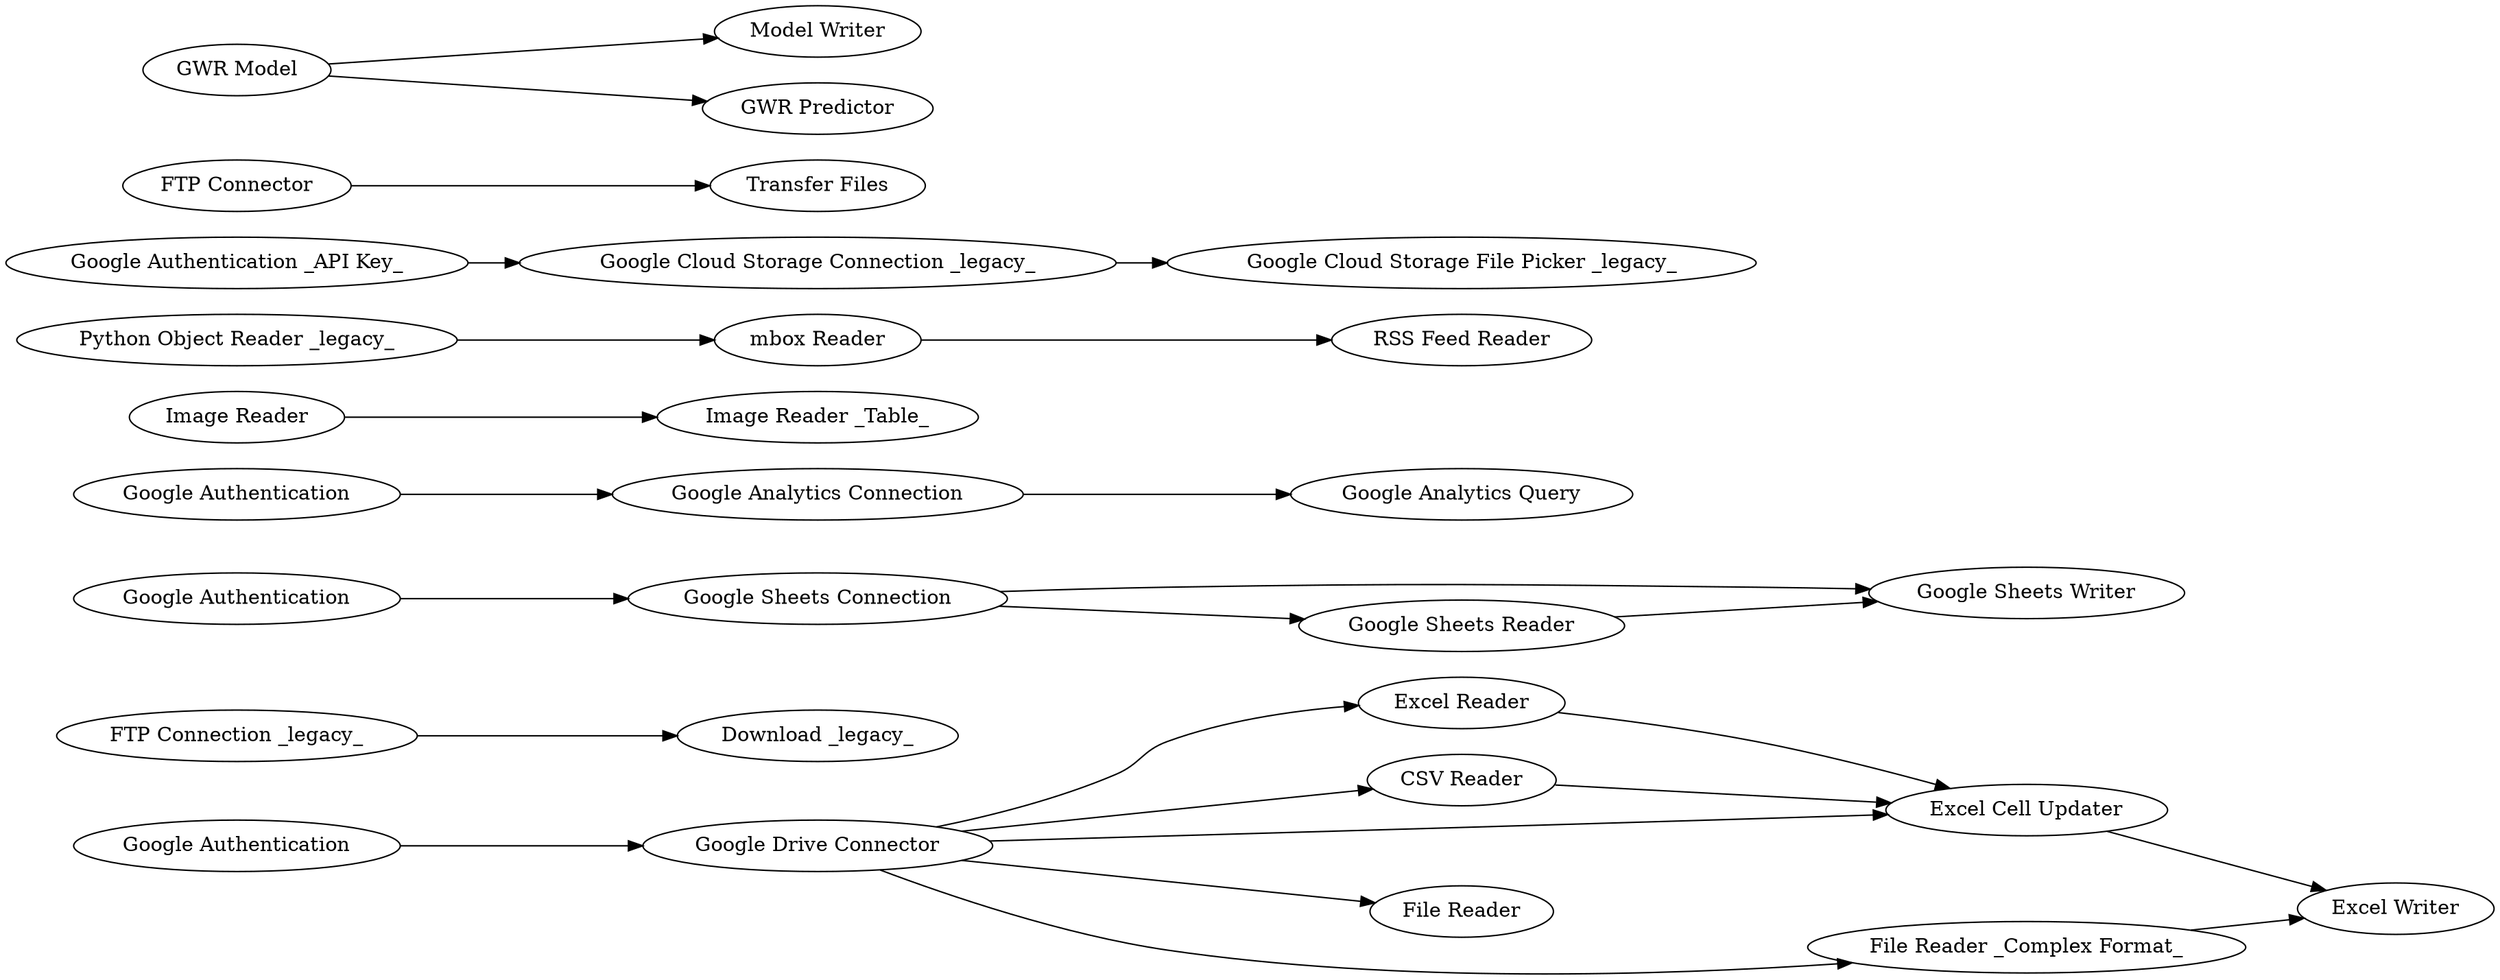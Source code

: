 digraph {
	"4261230401833469646_24" [label="Excel Cell Updater"]
	"4261230401833469646_49" [label="FTP Connection _legacy_"]
	"4261230401833469646_35" [label="Google Sheets Writer"]
	"4261230401833469646_43" [label="Google Analytics Connection"]
	"4261230401833469646_14" [label="Image Reader _Table_"]
	"4261230401833469646_22" [label="mbox Reader"]
	"4261230401833469646_1" [label="Excel Reader"]
	"4261230401833469646_3" [label="File Reader _Complex Format_"]
	"4261230401833469646_12" [label="Python Object Reader _legacy_"]
	"4261230401833469646_41" [label="Google Authentication _API Key_"]
	"4261230401833469646_34" [label="Google Sheets Connection"]
	"4261230401833469646_52" [label="Transfer Files"]
	"4261230401833469646_33" [label="Google Cloud Storage File Picker _legacy_"]
	"4261230401833469646_40" [label="Google Authentication"]
	"4261230401833469646_54" [label="GWR Model"]
	"4261230401833469646_11" [label="RSS Feed Reader"]
	"4261230401833469646_2" [label="File Reader"]
	"4261230401833469646_29" [label="Model Writer"]
	"4261230401833469646_44" [label="Google Analytics Query"]
	"4261230401833469646_48" [label="FTP Connector"]
	"4261230401833469646_38" [label="Google Authentication"]
	"4261230401833469646_42" [label="Download _legacy_"]
	"4261230401833469646_31" [label="Google Drive Connector"]
	"4261230401833469646_25" [label="Excel Writer"]
	"4261230401833469646_45" [label="Google Authentication"]
	"4261230401833469646_39" [label="Google Cloud Storage Connection _legacy_"]
	"4261230401833469646_55" [label="GWR Predictor"]
	"4261230401833469646_18" [label="Google Sheets Reader"]
	"4261230401833469646_13" [label="Image Reader"]
	"4261230401833469646_4" [label="CSV Reader"]
	"4261230401833469646_48" -> "4261230401833469646_52"
	"4261230401833469646_31" -> "4261230401833469646_3"
	"4261230401833469646_1" -> "4261230401833469646_24"
	"4261230401833469646_49" -> "4261230401833469646_42"
	"4261230401833469646_13" -> "4261230401833469646_14"
	"4261230401833469646_43" -> "4261230401833469646_44"
	"4261230401833469646_31" -> "4261230401833469646_2"
	"4261230401833469646_34" -> "4261230401833469646_35"
	"4261230401833469646_41" -> "4261230401833469646_39"
	"4261230401833469646_31" -> "4261230401833469646_4"
	"4261230401833469646_31" -> "4261230401833469646_24"
	"4261230401833469646_12" -> "4261230401833469646_22"
	"4261230401833469646_3" -> "4261230401833469646_25"
	"4261230401833469646_22" -> "4261230401833469646_11"
	"4261230401833469646_54" -> "4261230401833469646_29"
	"4261230401833469646_38" -> "4261230401833469646_34"
	"4261230401833469646_4" -> "4261230401833469646_24"
	"4261230401833469646_31" -> "4261230401833469646_1"
	"4261230401833469646_34" -> "4261230401833469646_18"
	"4261230401833469646_39" -> "4261230401833469646_33"
	"4261230401833469646_45" -> "4261230401833469646_43"
	"4261230401833469646_18" -> "4261230401833469646_35"
	"4261230401833469646_40" -> "4261230401833469646_31"
	"4261230401833469646_24" -> "4261230401833469646_25"
	"4261230401833469646_54" -> "4261230401833469646_55"
	rankdir=LR
}
